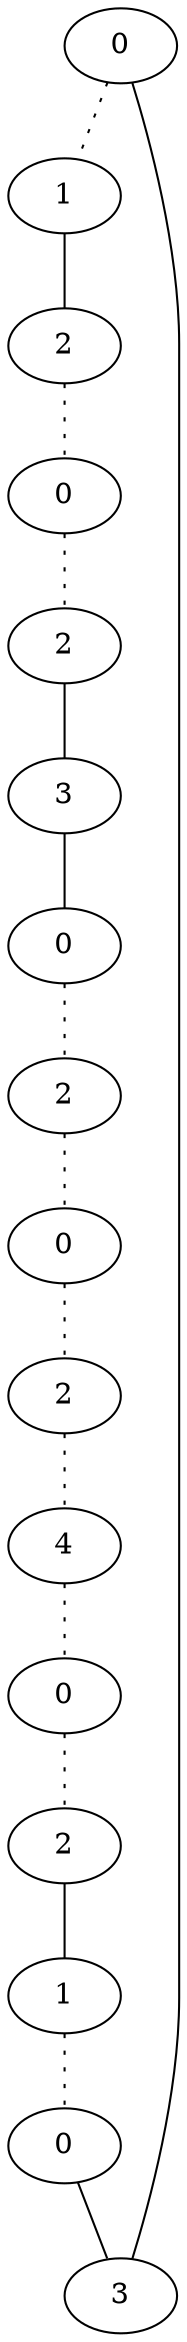 graph {
a0[label=0];
a1[label=1];
a2[label=2];
a3[label=0];
a4[label=2];
a5[label=3];
a6[label=0];
a7[label=2];
a8[label=0];
a9[label=2];
a10[label=4];
a11[label=0];
a12[label=2];
a13[label=1];
a14[label=0];
a15[label=3];
a0 -- a1 [style=dotted];
a0 -- a15;
a1 -- a2;
a2 -- a3 [style=dotted];
a3 -- a4 [style=dotted];
a4 -- a5;
a5 -- a6;
a6 -- a7 [style=dotted];
a7 -- a8 [style=dotted];
a8 -- a9 [style=dotted];
a9 -- a10 [style=dotted];
a10 -- a11 [style=dotted];
a11 -- a12 [style=dotted];
a12 -- a13;
a13 -- a14 [style=dotted];
a14 -- a15;
}
